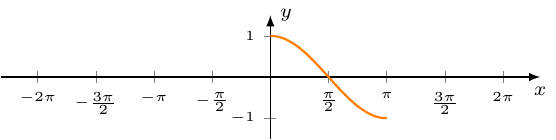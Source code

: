 \documentclass[crop]{standalone}
\usepackage[dvipsnames]{xcolor}
\usepackage{tikz}
\usepackage{pgfplots}
\pgfplotsset{compat=1.18}
\usetikzlibrary{shapes.geometric,positioning}
\begin{document}
  \begin{tikzpicture}[font=\tiny]
    \begin{axis}[%
      trig format plots=rad,
      axis x line=center,axis y line=center,
      unit vector ratio={0.9 1},
      xlabel={\scriptsize$x$},ylabel={\scriptsize$y$},
      xlabel style={below},ylabel style={right},
      xmin=-2*pi-1,xmax=2*pi+1,
      xtick={-2*pi,-3*pi/2,-pi,-pi/2,0,pi/2,pi,3*pi/2,2*pi},
      xticklabels={$-2\pi$,$-\frac{3\pi}{2}$,$-\pi$,$-\frac{\pi}{2}$,$0$,$\frac{\pi}{2}$,$\pi$,$\frac{3\pi}{2}$,$2\pi$},
      xticklabel style={xshift=0.0em},
      ymin=-1.5,ymax=1.5,ytick={-1,1},
      axis line style={-latex},
    ]%

      \addplot[mark=none,domain=0:pi,color=orange,thick,samples=1000] {cos(x)};
    \end{axis}
  \end{tikzpicture}%
\end{document}